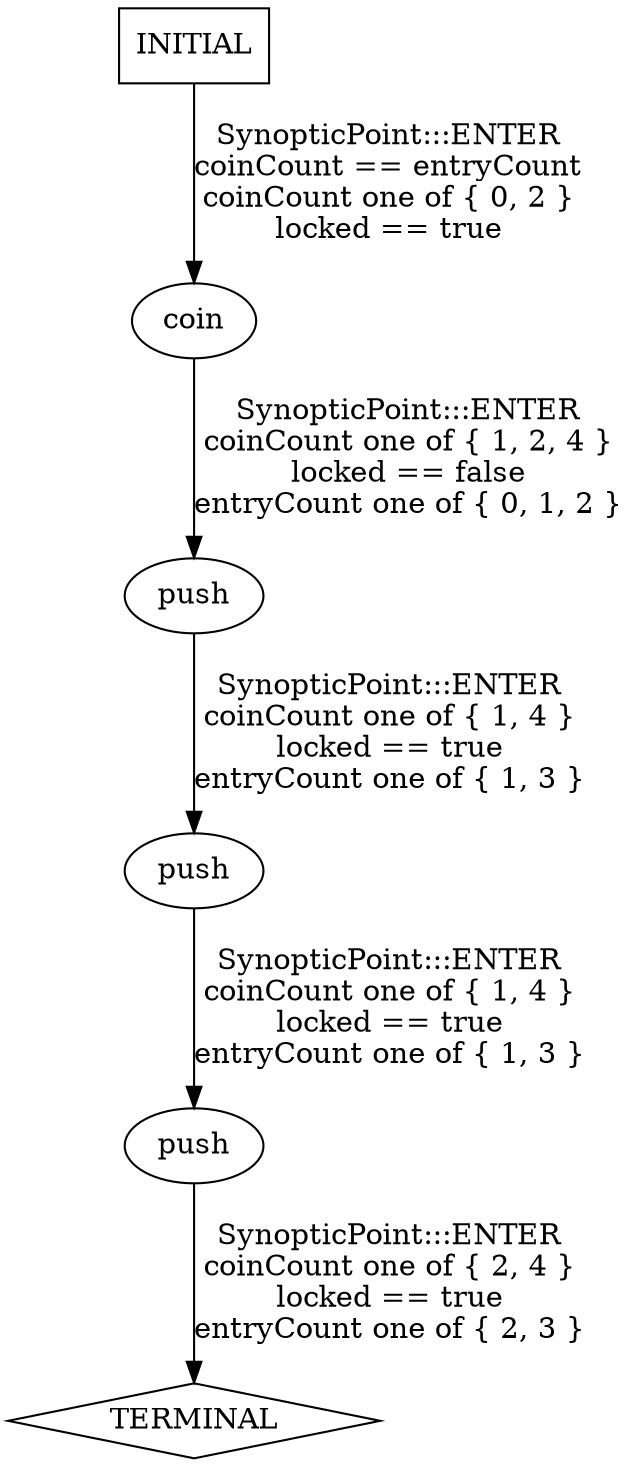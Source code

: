 digraph G {
  0 [label="coin"];
  1 [label="push"];
  2 [label="push"];
  3 [label="push"];
  4 [label="TERMINAL",shape=diamond];
  5 [label="INITIAL",shape=box];
0->1 [label="SynopticPoint:::ENTER\ncoinCount one of { 1, 2, 4 }\nlocked == false\nentryCount one of { 0, 1, 2 }\n"];
1->2 [label="SynopticPoint:::ENTER\ncoinCount one of { 1, 4 }\nlocked == true\nentryCount one of { 1, 3 }\n"];
2->3 [label="SynopticPoint:::ENTER\ncoinCount one of { 1, 4 }\nlocked == true\nentryCount one of { 1, 3 }\n"];
3->4 [label="SynopticPoint:::ENTER\ncoinCount one of { 2, 4 }\nlocked == true\nentryCount one of { 2, 3 }\n"];
5->0 [label="SynopticPoint:::ENTER\ncoinCount == entryCount\ncoinCount one of { 0, 2 }\nlocked == true\n"];
}
